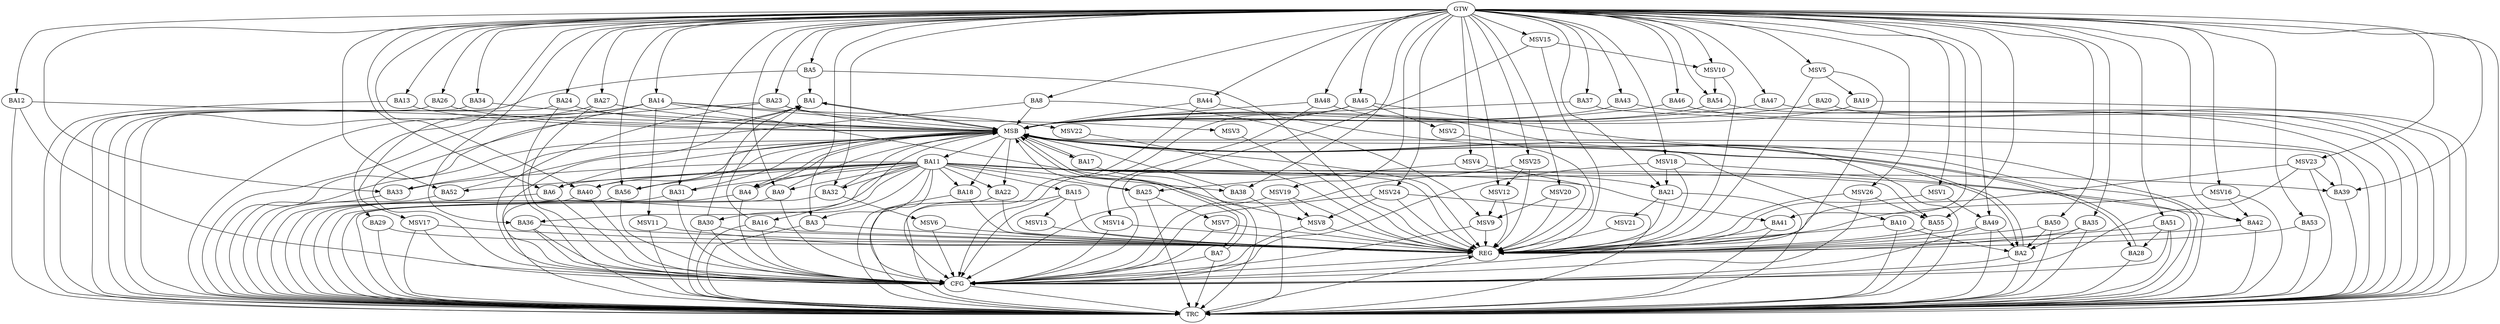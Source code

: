strict digraph G {
  BA1 [ label="BA1" ];
  BA2 [ label="BA2" ];
  BA3 [ label="BA3" ];
  BA4 [ label="BA4" ];
  BA5 [ label="BA5" ];
  BA6 [ label="BA6" ];
  BA7 [ label="BA7" ];
  BA8 [ label="BA8" ];
  BA9 [ label="BA9" ];
  BA10 [ label="BA10" ];
  BA11 [ label="BA11" ];
  BA12 [ label="BA12" ];
  BA13 [ label="BA13" ];
  BA14 [ label="BA14" ];
  BA15 [ label="BA15" ];
  BA16 [ label="BA16" ];
  BA17 [ label="BA17" ];
  BA18 [ label="BA18" ];
  BA19 [ label="BA19" ];
  BA20 [ label="BA20" ];
  BA21 [ label="BA21" ];
  BA22 [ label="BA22" ];
  BA23 [ label="BA23" ];
  BA24 [ label="BA24" ];
  BA25 [ label="BA25" ];
  BA26 [ label="BA26" ];
  BA27 [ label="BA27" ];
  BA28 [ label="BA28" ];
  BA29 [ label="BA29" ];
  BA30 [ label="BA30" ];
  BA31 [ label="BA31" ];
  BA32 [ label="BA32" ];
  BA33 [ label="BA33" ];
  BA34 [ label="BA34" ];
  BA35 [ label="BA35" ];
  BA36 [ label="BA36" ];
  BA37 [ label="BA37" ];
  BA38 [ label="BA38" ];
  BA39 [ label="BA39" ];
  BA40 [ label="BA40" ];
  BA41 [ label="BA41" ];
  BA42 [ label="BA42" ];
  BA43 [ label="BA43" ];
  BA44 [ label="BA44" ];
  BA45 [ label="BA45" ];
  BA46 [ label="BA46" ];
  BA47 [ label="BA47" ];
  BA48 [ label="BA48" ];
  BA49 [ label="BA49" ];
  BA50 [ label="BA50" ];
  BA51 [ label="BA51" ];
  BA52 [ label="BA52" ];
  BA53 [ label="BA53" ];
  BA54 [ label="BA54" ];
  BA55 [ label="BA55" ];
  BA56 [ label="BA56" ];
  GTW [ label="GTW" ];
  REG [ label="REG" ];
  MSB [ label="MSB" ];
  CFG [ label="CFG" ];
  TRC [ label="TRC" ];
  MSV1 [ label="MSV1" ];
  MSV2 [ label="MSV2" ];
  MSV3 [ label="MSV3" ];
  MSV4 [ label="MSV4" ];
  MSV5 [ label="MSV5" ];
  MSV6 [ label="MSV6" ];
  MSV7 [ label="MSV7" ];
  MSV8 [ label="MSV8" ];
  MSV9 [ label="MSV9" ];
  MSV10 [ label="MSV10" ];
  MSV11 [ label="MSV11" ];
  MSV12 [ label="MSV12" ];
  MSV13 [ label="MSV13" ];
  MSV14 [ label="MSV14" ];
  MSV15 [ label="MSV15" ];
  MSV16 [ label="MSV16" ];
  MSV17 [ label="MSV17" ];
  MSV18 [ label="MSV18" ];
  MSV19 [ label="MSV19" ];
  MSV20 [ label="MSV20" ];
  MSV21 [ label="MSV21" ];
  MSV22 [ label="MSV22" ];
  MSV23 [ label="MSV23" ];
  MSV24 [ label="MSV24" ];
  MSV25 [ label="MSV25" ];
  MSV26 [ label="MSV26" ];
  BA5 -> BA1;
  BA10 -> BA2;
  BA11 -> BA4;
  BA16 -> BA1;
  BA30 -> BA1;
  BA35 -> BA2;
  BA49 -> BA2;
  BA50 -> BA2;
  BA51 -> BA28;
  GTW -> BA3;
  GTW -> BA5;
  GTW -> BA6;
  GTW -> BA8;
  GTW -> BA9;
  GTW -> BA12;
  GTW -> BA13;
  GTW -> BA14;
  GTW -> BA21;
  GTW -> BA23;
  GTW -> BA24;
  GTW -> BA26;
  GTW -> BA27;
  GTW -> BA29;
  GTW -> BA31;
  GTW -> BA32;
  GTW -> BA33;
  GTW -> BA34;
  GTW -> BA35;
  GTW -> BA36;
  GTW -> BA37;
  GTW -> BA38;
  GTW -> BA39;
  GTW -> BA40;
  GTW -> BA41;
  GTW -> BA42;
  GTW -> BA43;
  GTW -> BA44;
  GTW -> BA45;
  GTW -> BA46;
  GTW -> BA47;
  GTW -> BA48;
  GTW -> BA49;
  GTW -> BA50;
  GTW -> BA51;
  GTW -> BA52;
  GTW -> BA53;
  GTW -> BA54;
  GTW -> BA55;
  GTW -> BA56;
  BA3 -> REG;
  BA5 -> REG;
  BA10 -> REG;
  BA11 -> REG;
  BA15 -> REG;
  BA16 -> REG;
  BA18 -> REG;
  BA21 -> REG;
  BA22 -> REG;
  BA29 -> REG;
  BA30 -> REG;
  BA35 -> REG;
  BA36 -> REG;
  BA41 -> REG;
  BA42 -> REG;
  BA49 -> REG;
  BA50 -> REG;
  BA51 -> REG;
  BA53 -> REG;
  BA55 -> REG;
  BA1 -> MSB;
  MSB -> BA2;
  MSB -> REG;
  BA2 -> MSB;
  MSB -> BA1;
  BA4 -> MSB;
  BA6 -> MSB;
  BA7 -> MSB;
  BA8 -> MSB;
  BA9 -> MSB;
  BA12 -> MSB;
  MSB -> BA10;
  BA13 -> MSB;
  BA14 -> MSB;
  BA17 -> MSB;
  BA19 -> MSB;
  BA20 -> MSB;
  BA23 -> MSB;
  MSB -> BA22;
  BA24 -> MSB;
  MSB -> BA4;
  BA25 -> MSB;
  BA26 -> MSB;
  BA27 -> MSB;
  BA28 -> MSB;
  MSB -> BA7;
  BA31 -> MSB;
  BA32 -> MSB;
  MSB -> BA18;
  BA33 -> MSB;
  BA34 -> MSB;
  BA37 -> MSB;
  BA38 -> MSB;
  BA39 -> MSB;
  BA40 -> MSB;
  MSB -> BA28;
  BA43 -> MSB;
  MSB -> BA11;
  BA44 -> MSB;
  BA45 -> MSB;
  BA46 -> MSB;
  BA47 -> MSB;
  MSB -> BA16;
  BA48 -> MSB;
  BA52 -> MSB;
  BA54 -> MSB;
  BA56 -> MSB;
  MSB -> BA17;
  BA36 -> CFG;
  BA56 -> CFG;
  BA15 -> CFG;
  BA16 -> CFG;
  BA31 -> CFG;
  BA6 -> CFG;
  BA2 -> CFG;
  BA24 -> CFG;
  BA1 -> CFG;
  BA14 -> CFG;
  BA23 -> CFG;
  BA12 -> CFG;
  BA51 -> CFG;
  BA40 -> CFG;
  BA27 -> CFG;
  BA45 -> CFG;
  BA30 -> CFG;
  BA9 -> CFG;
  BA44 -> CFG;
  BA4 -> CFG;
  BA49 -> CFG;
  BA7 -> CFG;
  BA11 -> CFG;
  REG -> CFG;
  BA1 -> TRC;
  BA2 -> TRC;
  BA3 -> TRC;
  BA4 -> TRC;
  BA5 -> TRC;
  BA6 -> TRC;
  BA7 -> TRC;
  BA8 -> TRC;
  BA9 -> TRC;
  BA10 -> TRC;
  BA11 -> TRC;
  BA12 -> TRC;
  BA13 -> TRC;
  BA14 -> TRC;
  BA15 -> TRC;
  BA16 -> TRC;
  BA17 -> TRC;
  BA18 -> TRC;
  BA19 -> TRC;
  BA20 -> TRC;
  BA21 -> TRC;
  BA22 -> TRC;
  BA23 -> TRC;
  BA24 -> TRC;
  BA25 -> TRC;
  BA26 -> TRC;
  BA27 -> TRC;
  BA28 -> TRC;
  BA29 -> TRC;
  BA30 -> TRC;
  BA31 -> TRC;
  BA32 -> TRC;
  BA33 -> TRC;
  BA34 -> TRC;
  BA35 -> TRC;
  BA36 -> TRC;
  BA37 -> TRC;
  BA38 -> TRC;
  BA39 -> TRC;
  BA40 -> TRC;
  BA41 -> TRC;
  BA42 -> TRC;
  BA43 -> TRC;
  BA44 -> TRC;
  BA45 -> TRC;
  BA46 -> TRC;
  BA47 -> TRC;
  BA48 -> TRC;
  BA49 -> TRC;
  BA50 -> TRC;
  BA51 -> TRC;
  BA52 -> TRC;
  BA53 -> TRC;
  BA54 -> TRC;
  BA55 -> TRC;
  BA56 -> TRC;
  GTW -> TRC;
  CFG -> TRC;
  TRC -> REG;
  BA11 -> BA33;
  BA11 -> BA36;
  BA11 -> BA3;
  BA11 -> BA32;
  BA11 -> BA39;
  BA11 -> BA55;
  BA11 -> BA31;
  BA11 -> BA21;
  BA11 -> BA56;
  BA11 -> BA25;
  BA11 -> BA38;
  BA11 -> BA41;
  BA11 -> BA15;
  BA11 -> BA6;
  BA11 -> BA42;
  BA11 -> BA30;
  BA11 -> BA22;
  BA11 -> BA18;
  BA11 -> BA9;
  BA11 -> BA52;
  BA11 -> BA40;
  MSV1 -> BA49;
  GTW -> MSV1;
  MSV1 -> REG;
  BA45 -> MSV2;
  MSV2 -> REG;
  BA23 -> MSV3;
  MSV3 -> REG;
  MSV4 -> BA25;
  GTW -> MSV4;
  MSV4 -> REG;
  MSV5 -> BA19;
  GTW -> MSV5;
  MSV5 -> REG;
  MSV5 -> CFG;
  BA32 -> MSV6;
  MSV6 -> REG;
  MSV6 -> CFG;
  BA25 -> MSV7;
  MSV7 -> REG;
  MSV7 -> CFG;
  BA14 -> MSV8;
  MSV8 -> REG;
  MSV8 -> CFG;
  BA8 -> MSV9;
  MSV9 -> REG;
  MSV9 -> CFG;
  MSV10 -> BA54;
  GTW -> MSV10;
  MSV10 -> REG;
  BA14 -> MSV11;
  MSV11 -> REG;
  MSV11 -> TRC;
  MSV12 -> MSV9;
  GTW -> MSV12;
  MSV12 -> REG;
  BA15 -> MSV13;
  MSV13 -> REG;
  BA48 -> MSV14;
  MSV14 -> REG;
  MSV14 -> CFG;
  MSV15 -> MSV10;
  GTW -> MSV15;
  MSV15 -> REG;
  MSV15 -> CFG;
  MSV16 -> BA42;
  GTW -> MSV16;
  MSV16 -> REG;
  MSV16 -> TRC;
  BA14 -> MSV17;
  MSV17 -> REG;
  MSV17 -> TRC;
  MSV17 -> CFG;
  MSV18 -> BA21;
  GTW -> MSV18;
  MSV18 -> REG;
  MSV18 -> TRC;
  MSV18 -> CFG;
  MSV19 -> MSV8;
  GTW -> MSV19;
  MSV19 -> REG;
  MSV19 -> CFG;
  MSV20 -> MSV9;
  GTW -> MSV20;
  MSV20 -> REG;
  BA21 -> MSV21;
  MSV21 -> REG;
  BA14 -> MSV22;
  MSV22 -> REG;
  MSV23 -> BA39;
  GTW -> MSV23;
  MSV23 -> REG;
  MSV23 -> TRC;
  MSV23 -> CFG;
  MSV24 -> MSV8;
  GTW -> MSV24;
  MSV24 -> REG;
  MSV24 -> TRC;
  MSV24 -> CFG;
  MSV25 -> MSV12;
  GTW -> MSV25;
  MSV25 -> REG;
  MSV25 -> CFG;
  MSV26 -> BA55;
  GTW -> MSV26;
  MSV26 -> REG;
  MSV26 -> CFG;
}
